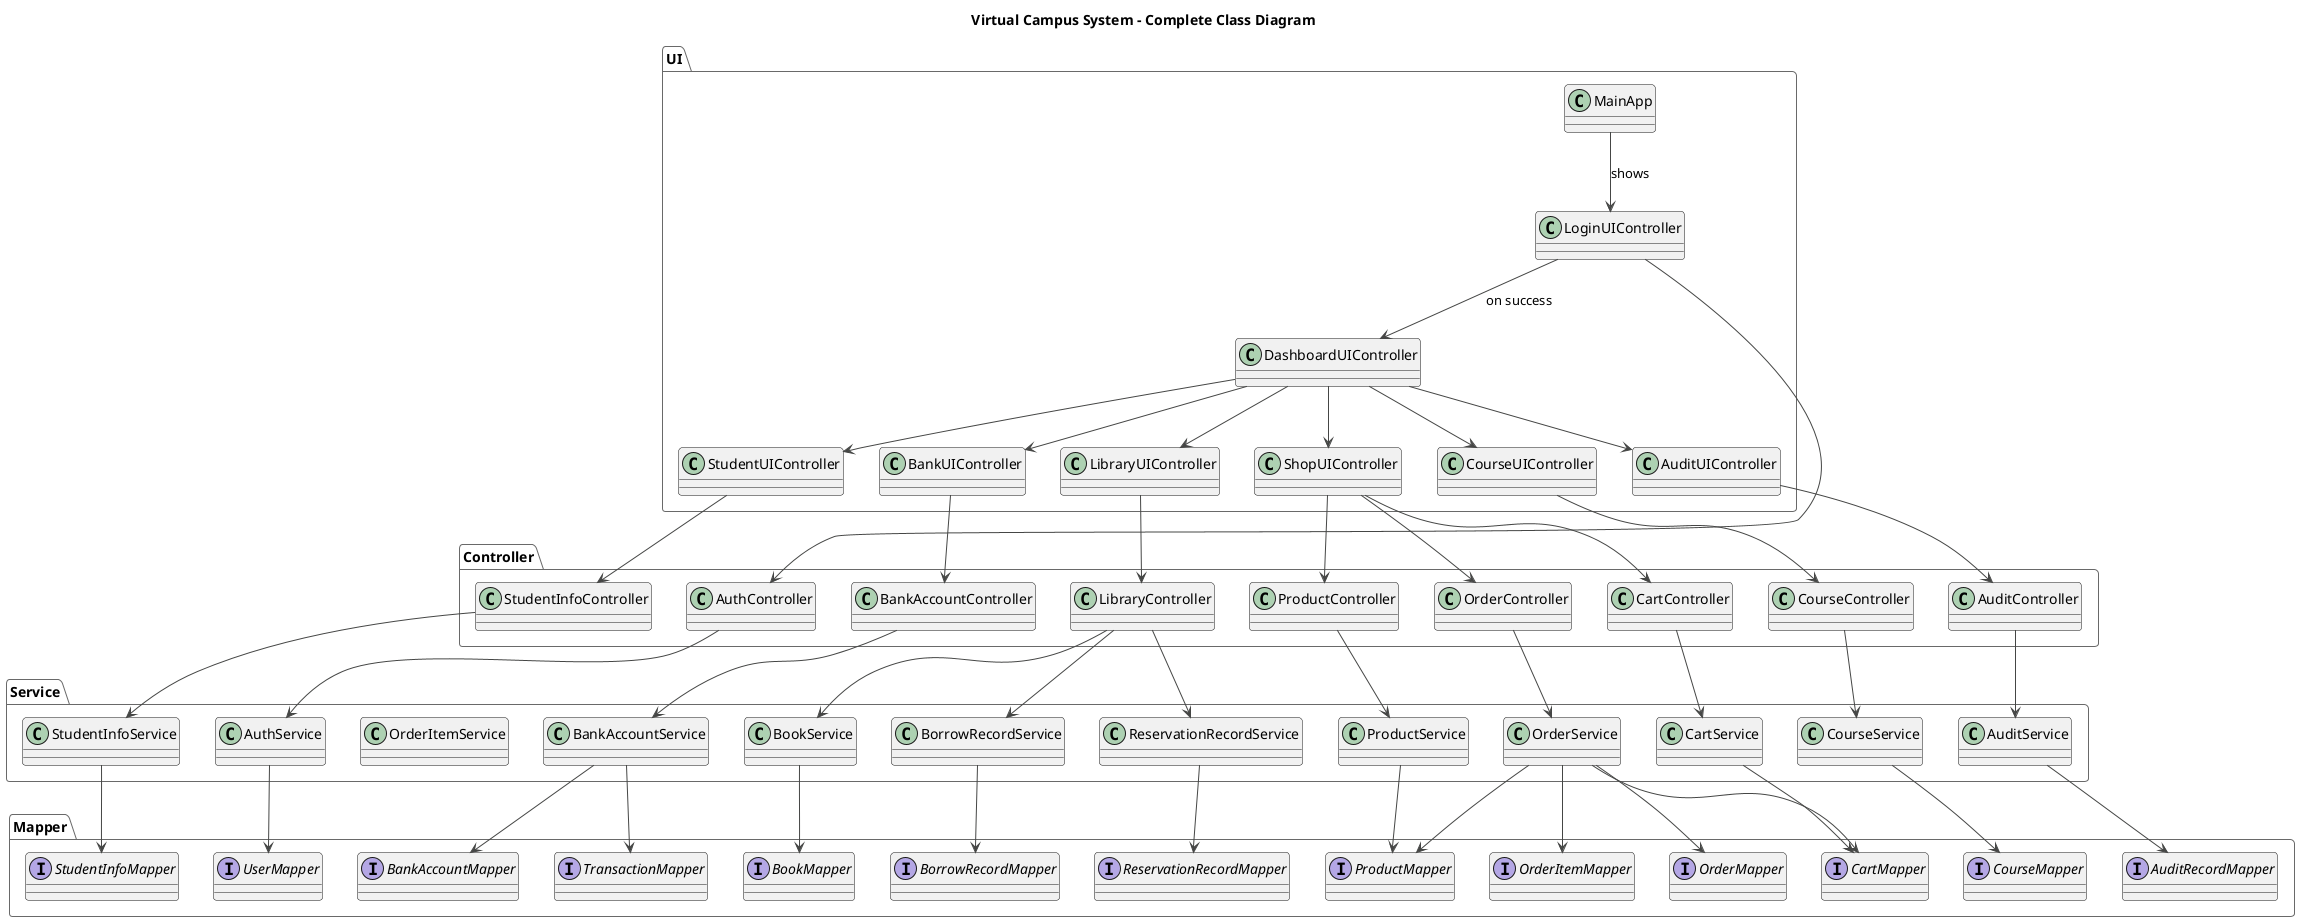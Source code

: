 @startuml
!theme vibrant
top to bottom direction

title Virtual Campus System - Complete Class Diagram

' ========================
' Mapper Layer
' ========================
package "Mapper" {
  interface UserMapper
  interface StudentInfoMapper
  interface BankAccountMapper
  interface TransactionMapper
  interface BookMapper
  interface BorrowRecordMapper
  interface ReservationRecordMapper
  interface ProductMapper
  interface CartMapper
  interface OrderMapper
  interface OrderItemMapper
  interface CourseMapper
  interface AuditRecordMapper
}

' ========================
' Service Layer
' ========================
package "Service" {
  class AuthService
  class StudentInfoService
  class BankAccountService
  class BookService
  class BorrowRecordService
  class ReservationRecordService
  class ProductService
  class CartService
  class OrderService
  class OrderItemService
  class CourseService
  class AuditService
}

' ========================
' Controller Layer (Backend)
' ========================
package "Controller" {
  class AuthController
  class StudentInfoController
  class BankAccountController
  class LibraryController
  class ProductController
  class CartController
  class OrderController
  class CourseController
  class AuditController
}

' ========================
' UI Layer
' ========================
package "UI" {
  class MainApp
  class LoginUIController
  class DashboardUIController
  class StudentUIController
  class LibraryUIController
  class CourseUIController
  class ShopUIController
  class BankUIController
  class AuditUIController
}

' ========================
' Relationships
' ========================

' Service -> Mapper
AuthService --> UserMapper
StudentInfoService --> StudentInfoMapper
BankAccountService --> BankAccountMapper
BankAccountService --> TransactionMapper
BookService --> BookMapper
BorrowRecordService --> BorrowRecordMapper
ReservationRecordService --> ReservationRecordMapper
ProductService --> ProductMapper
CartService --> CartMapper
OrderService --> OrderMapper
OrderService --> OrderItemMapper
OrderService --> CartMapper
OrderService --> ProductMapper
CourseService --> CourseMapper
AuditService --> AuditRecordMapper

' Controller -> Service
AuthController --> AuthService
StudentInfoController --> StudentInfoService
BankAccountController --> BankAccountService
LibraryController --> BookService
LibraryController --> BorrowRecordService
LibraryController --> ReservationRecordService
ProductController --> ProductService
CartController --> CartService
OrderController --> OrderService
CourseController --> CourseService
AuditController --> AuditService

' UI Main Flow
MainApp --> LoginUIController : shows
LoginUIController --> DashboardUIController : on success
DashboardUIController --> StudentUIController
DashboardUIController --> LibraryUIController
DashboardUIController --> CourseUIController
DashboardUIController --> ShopUIController
DashboardUIController --> BankUIController
DashboardUIController --> AuditUIController

' UIController -> Backend Controller
LoginUIController --> AuthController
StudentUIController --> StudentInfoController
LibraryUIController --> LibraryController
CourseUIController --> CourseController
ShopUIController --> ProductController
ShopUIController --> CartController
ShopUIController --> OrderController
BankUIController --> BankAccountController
AuditUIController --> AuditController

@enduml
